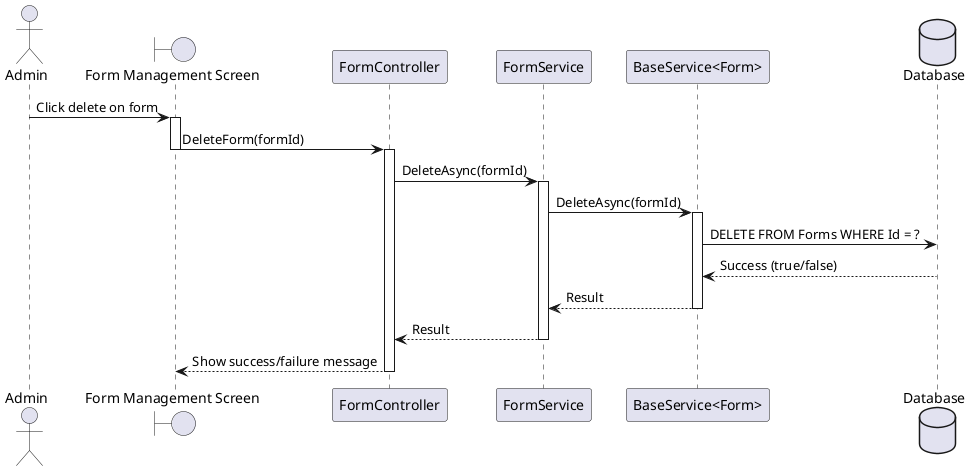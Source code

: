@startuml
actor Admin
boundary "Form Management Screen" as Screen
participant "FormController" as Controller
participant "FormService" as Service
participant "BaseService<Form>" as BaseService
database "Database" as DB

Admin -> Screen : Click delete on form
activate Screen
Screen -> Controller : DeleteForm(formId)
deactivate Screen
activate Controller

Controller -> Service : DeleteAsync(formId)
activate Service

Service -> BaseService : DeleteAsync(formId)
activate BaseService
BaseService -> DB : DELETE FROM Forms WHERE Id = ?
DB --> BaseService : Success (true/false)
BaseService --> Service : Result
deactivate BaseService

Service --> Controller : Result
deactivate Service

Controller --> Screen : Show success/failure message
deactivate Controller
@enduml
